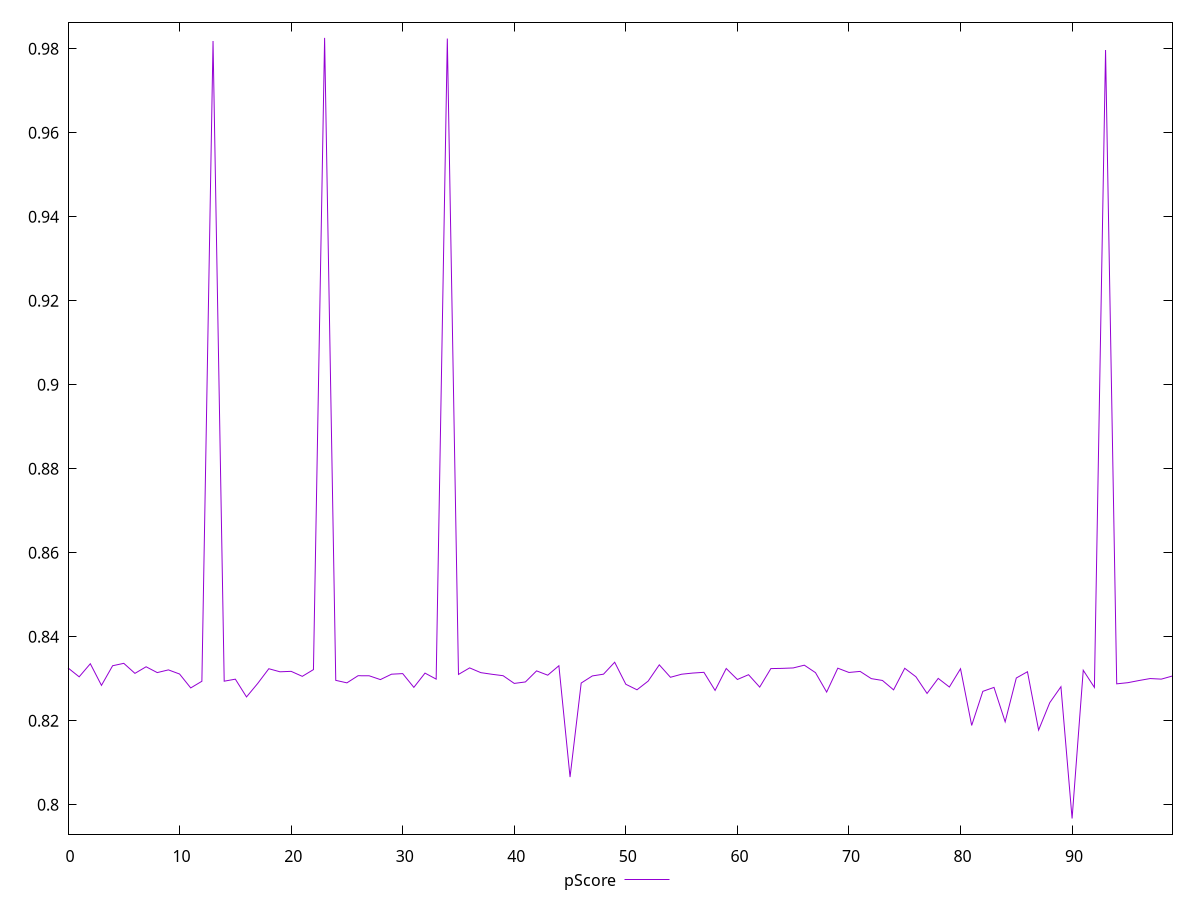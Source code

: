 reset

$pScore <<EOF
0 0.8325943251119061
1 0.8304725513988176
2 0.8335862402148393
3 0.8284388397953615
4 0.8331109663282765
5 0.8336813440242437
6 0.8312952139788444
7 0.8328630655723736
8 0.8314782237465602
9 0.8321248508371781
10 0.8311368122578264
11 0.8278258212965746
12 0.8294146282407485
13 0.9818409772891871
14 0.8294323473938057
15 0.829912620038202
16 0.8256835925024069
17 0.8288801665457028
18 0.8323994892523572
19 0.8316673946690765
20 0.8317753125937151
21 0.8305843610236939
22 0.8321896497083647
23 0.9825837972687828
24 0.8296334697908915
25 0.8290345645241419
26 0.8307361753035569
27 0.8307143417561254
28 0.8298115495102507
29 0.831097334042522
30 0.8312370524819073
31 0.8279617138796851
32 0.8313544072852505
33 0.8299287603446669
34 0.9824274126775947
35 0.8310433062969301
36 0.8325974327580674
37 0.8314683091521261
38 0.8310770743046985
39 0.8307372149732086
40 0.8289020771252453
41 0.8292530435891188
42 0.8318869939163198
43 0.8308614403820851
44 0.8331104489178562
45 0.8066089618704011
46 0.8289912750685182
47 0.8306858527839392
48 0.8311025287181885
49 0.8339433022568998
50 0.8286975429411765
51 0.827383408188771
52 0.8294498574966194
53 0.8333220251480309
54 0.8303617579995779
55 0.8310916198385175
56 0.8313668681609702
57 0.8315427417694669
58 0.8272369024886466
59 0.8324534250290062
60 0.8298355561886666
61 0.8309752440222925
62 0.8280255191622063
63 0.832431664890386
64 0.832481400971491
65 0.8325860379617661
66 0.8332423712552136
67 0.8314651426704108
68 0.8268432322728347
69 0.8325275060839024
70 0.8315096273428864
71 0.8317618241043612
72 0.8300445913883405
73 0.8296058591255732
74 0.8273687594194132
75 0.8325021228917553
76 0.8304881541951311
77 0.8265142554407034
78 0.8300982553543352
79 0.8280421877501499
80 0.8323933233162908
81 0.8188931655967515
82 0.8270134043300217
83 0.827953352260224
84 0.8197587614869569
85 0.8301911001662956
86 0.8316819234143932
87 0.8177943620853249
88 0.8243247613068396
89 0.8281106332128984
90 0.7967361503083353
91 0.8320346370101499
92 0.8279486487915648
93 0.9797062520217146
94 0.8288008634954781
95 0.8290773289190927
96 0.8295928347199117
97 0.8300604673391581
98 0.8299212109088332
99 0.8306722315874567
EOF

set key outside below
set xrange [0:99]
set yrange [0.7930191973691264:0.9863007502079917]
set trange [0.7930191973691264:0.9863007502079917]
set terminal svg size 640, 500 enhanced background rgb 'white'
set output "report_00025_2021-02-22T21:38:55.199Z/first-cpu-idle/samples/pages+cached+noadtech+nomedia/pScore/values.svg"

plot $pScore title "pScore" with line

reset
